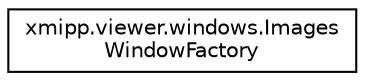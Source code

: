 digraph "Graphical Class Hierarchy"
{
  edge [fontname="Helvetica",fontsize="10",labelfontname="Helvetica",labelfontsize="10"];
  node [fontname="Helvetica",fontsize="10",shape=record];
  rankdir="LR";
  Node0 [label="xmipp.viewer.windows.Images\lWindowFactory",height=0.2,width=0.4,color="black", fillcolor="white", style="filled",URL="$classxmipp_1_1viewer_1_1windows_1_1ImagesWindowFactory.html"];
}

